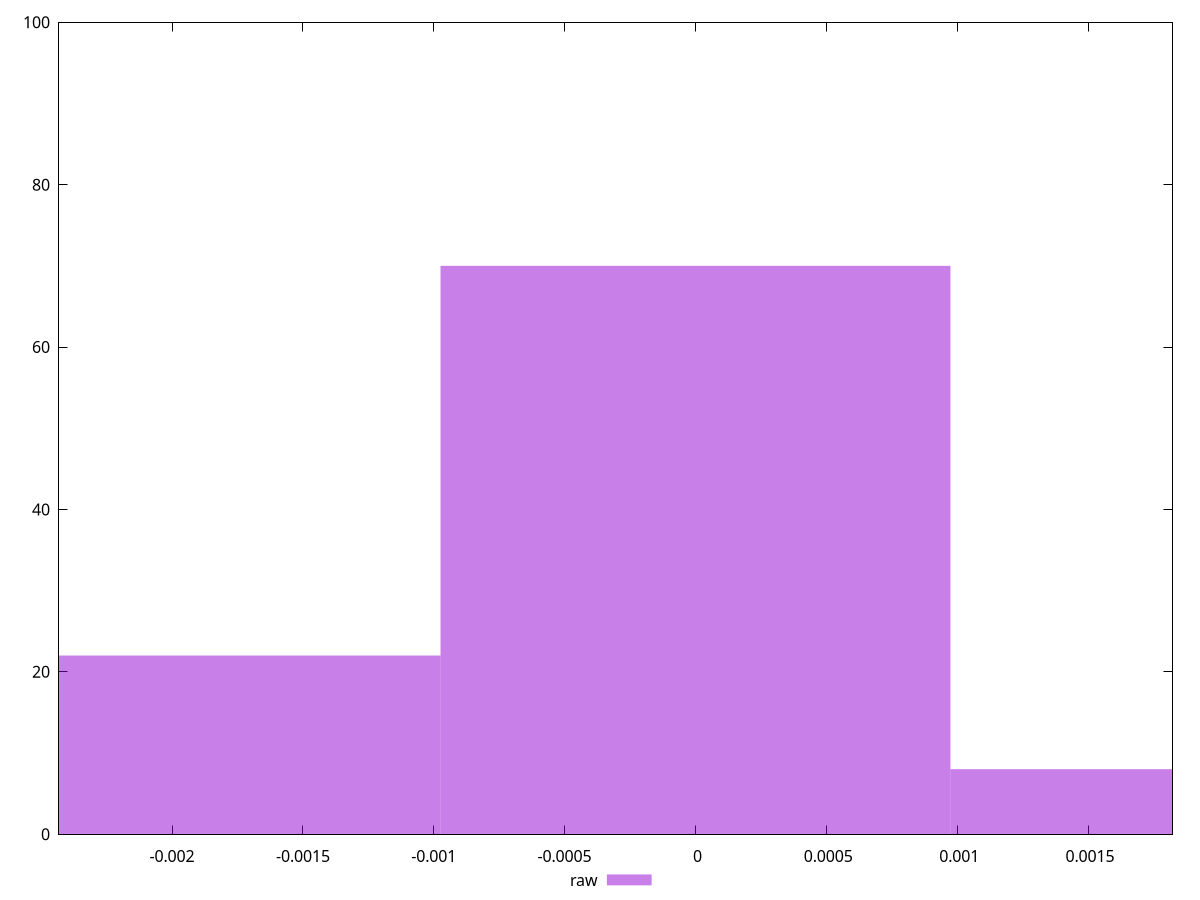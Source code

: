 reset

$raw <<EOF
-0.0019483689615969878 22
0 70
0.0019483689615969878 8
EOF

set key outside below
set boxwidth 0.0019483689615969878
set xrange [-0.002431910030858903:0.001822643116531343]
set yrange [0:100]
set trange [0:100]
set style fill transparent solid 0.5 noborder
set terminal svg size 640, 490 enhanced background rgb 'white'
set output "report_00018_2021-02-10T15-25-16.877Z/meta/pScore-difference/samples/pages/raw/histogram.svg"

plot $raw title "raw" with boxes

reset
